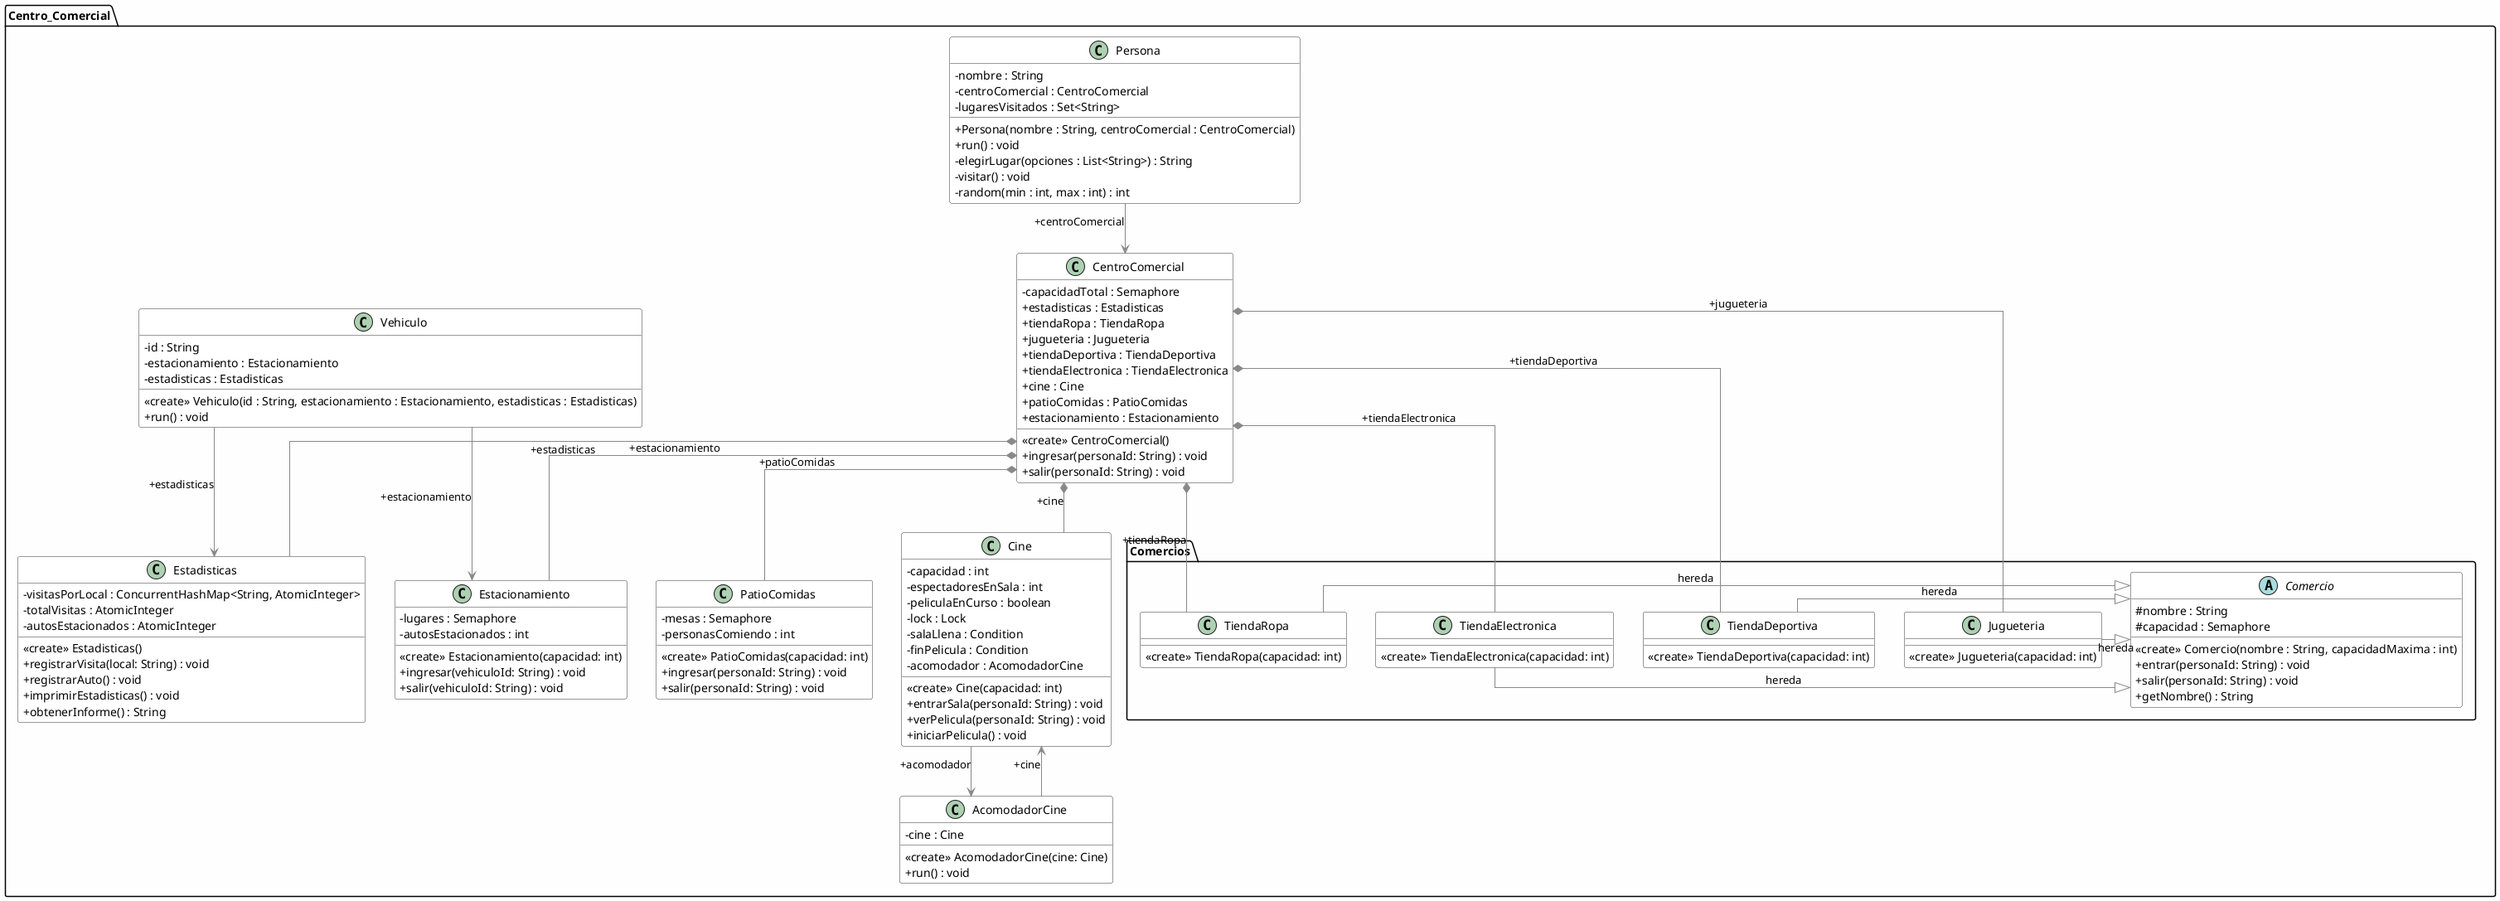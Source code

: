 @startuml

' Estilos generales
skinparam classAttributeIconSize 0
skinparam linetype ortho
skinparam backgroundColor #fefefe
skinparam classBackgroundColor #ffffff
skinparam classBorderColor #333333
skinparam classArrowColor #555555
skinparam ArrowColor #888888

package "Centro_Comercial" {

  class CentroComercial {
      - capacidadTotal : Semaphore
      + estadisticas : Estadisticas
      + tiendaRopa : TiendaRopa
      + jugueteria : Jugueteria
      + tiendaDeportiva : TiendaDeportiva
      + tiendaElectronica : TiendaElectronica
      + cine : Cine
      + patioComidas : PatioComidas
      + estacionamiento : Estacionamiento
      <<create>> CentroComercial()
      + ingresar(personaId: String) : void
      + salir(personaId: String) : void
  }

  class Persona {
      - nombre : String
      - centroComercial : CentroComercial
      - lugaresVisitados : Set<String>
      + Persona(nombre : String, centroComercial : CentroComercial)
      + run() : void
      - elegirLugar(opciones : List<String>) : String
      - visitar() : void
      - random(min : int, max : int) : int
  }

  class Vehiculo {
      - id : String
      - estacionamiento : Estacionamiento
      - estadisticas : Estadisticas
      <<create>> Vehiculo(id : String, estacionamiento : Estacionamiento, estadisticas : Estadisticas)
      + run() : void
  }

  class Estadisticas {
      - visitasPorLocal : ConcurrentHashMap<String, AtomicInteger>
      - totalVisitas : AtomicInteger
      - autosEstacionados : AtomicInteger
      <<create>> Estadisticas()
      + registrarVisita(local: String) : void
      + registrarAuto() : void
      + imprimirEstadisticas() : void
      + obtenerInforme() : String
  }

  class PatioComidas {
      - mesas : Semaphore
      - personasComiendo : int
      <<create>> PatioComidas(capacidad: int)
      + ingresar(personaId: String) : void
      + salir(personaId: String) : void
  }

  class Estacionamiento {
      - lugares : Semaphore
      - autosEstacionados : int
      <<create>> Estacionamiento(capacidad: int)
      + ingresar(vehiculoId: String) : void
      + salir(vehiculoId: String) : void
  }

  class Cine {
      - capacidad : int
      - espectadoresEnSala : int
      - peliculaEnCurso : boolean
      - lock : Lock
      - salaLlena : Condition
      - finPelicula : Condition
      - acomodador : AcomodadorCine
      <<create>> Cine(capacidad: int)
      + entrarSala(personaId: String) : void
      + verPelicula(personaId: String) : void
      + iniciarPelicula() : void
  }

  class AcomodadorCine {
      - cine : Cine
      <<create>> AcomodadorCine(cine: Cine)
      + run() : void
  }
}

package "Centro_Comercial.Comercios" {

  abstract class Comercio {
      # nombre : String
      # capacidad : Semaphore
      <<create>> Comercio(nombre : String, capacidadMaxima : int)
      + entrar(personaId: String) : void
      + salir(personaId: String) : void
      + getNombre() : String
  }

  class Jugueteria {
      <<create>> Jugueteria(capacidad: int)
  }

  class TiendaDeportiva {
      <<create>> TiendaDeportiva(capacidad: int)
  }

  class TiendaElectronica {
      <<create>> TiendaElectronica(capacidad: int)
  }

  class TiendaRopa {
      <<create>> TiendaRopa(capacidad: int)
  }

  Jugueteria -|> Comercio : hereda
  TiendaDeportiva -|> Comercio : hereda
  TiendaElectronica -|> Comercio : hereda
  TiendaRopa -|> Comercio : hereda
}

' Relaciones de composición
CentroComercial *-- Estadisticas : +estadisticas
CentroComercial *-- TiendaRopa : +tiendaRopa
CentroComercial *-- Jugueteria : +jugueteria
CentroComercial *-- TiendaDeportiva : +tiendaDeportiva
CentroComercial *-- TiendaElectronica : +tiendaElectronica
CentroComercial *-- Cine : +cine
CentroComercial *-- PatioComidas : +patioComidas
CentroComercial *-- Estacionamiento : +estacionamiento

' Relaciones de asociación
Persona --> CentroComercial : +centroComercial
Vehiculo --> Estacionamiento : +estacionamiento
Vehiculo --> Estadisticas : +estadisticas
Cine --> AcomodadorCine : +acomodador
AcomodadorCine --> Cine : +cine


@enduml
